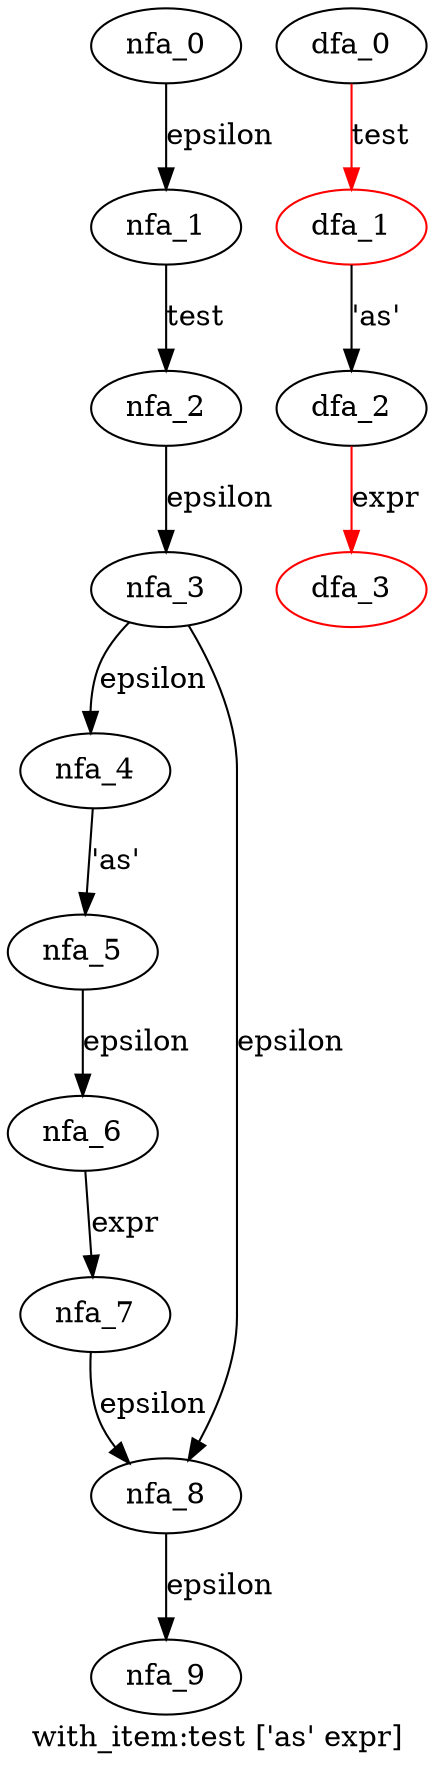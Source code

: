 digraph with_item {
 graph[label="with_item:test ['as' expr]"]
 subgraph with_item_nfa {
  nfa_0->nfa_1[label="epsilon"]
  nfa_1->nfa_2[label="test"]
  nfa_2->nfa_3[label="epsilon"]
  nfa_3->nfa_4[label="epsilon"]
  nfa_4->nfa_5[label="'as'"]
  nfa_5->nfa_6[label="epsilon"]
  nfa_6->nfa_7[label="expr"]
  nfa_7->nfa_8[label="epsilon"]
  nfa_8->nfa_9[label="epsilon"]
  nfa_3->nfa_8[label="epsilon"]
  }
 subgraph with_item_dfa {
  dfa_0->dfa_1[label="test",color=red]
  dfa_1->dfa_2[label="'as'"]
  dfa_2->dfa_3[label="expr",color=red]
  dfa_1[color=red]
  dfa_3[color=red]
  }
}

